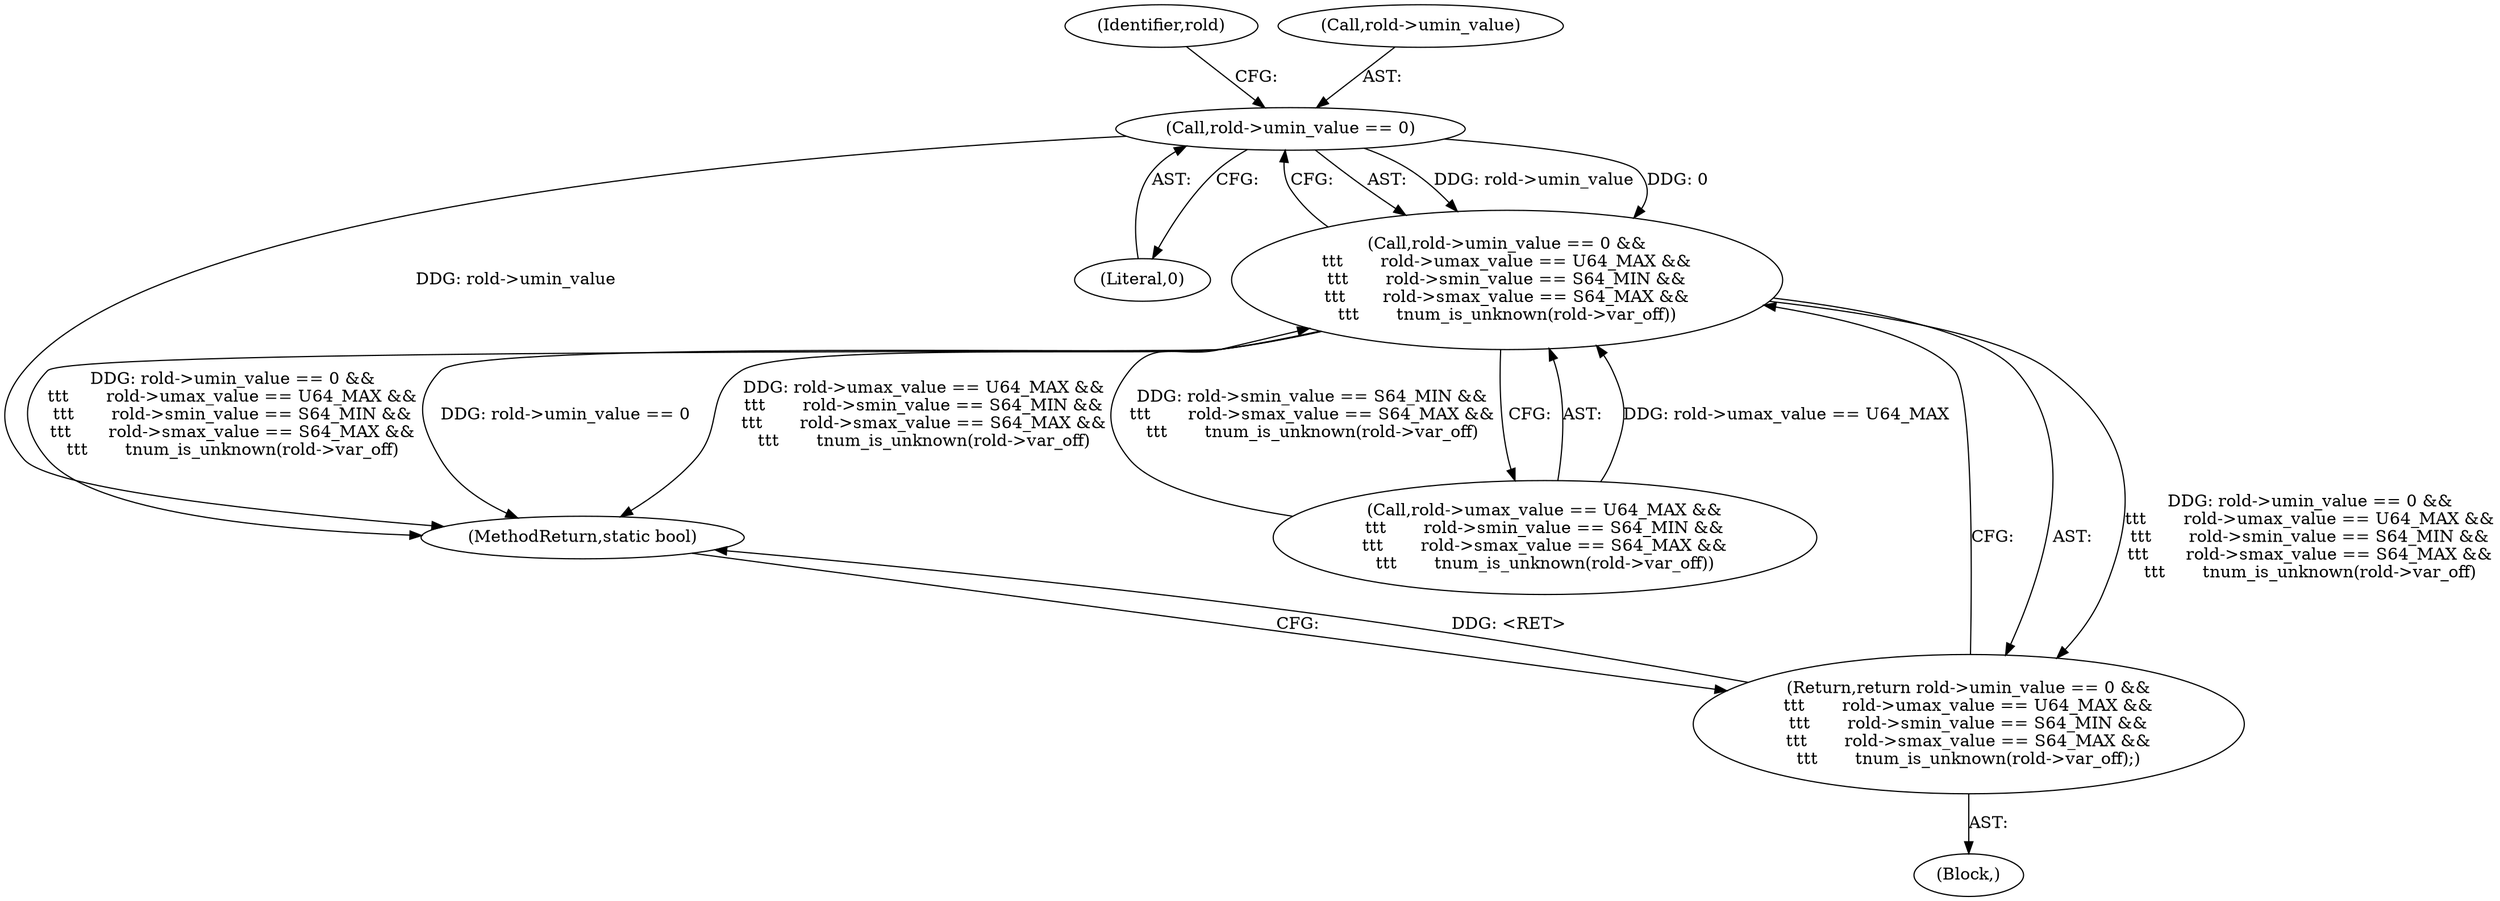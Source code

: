digraph "0_linux_179d1c5602997fef5a940c6ddcf31212cbfebd14@pointer" {
"1000175" [label="(Call,rold->umin_value == 0)"];
"1000174" [label="(Call,rold->umin_value == 0 &&\n\t\t\t       rold->umax_value == U64_MAX &&\n\t\t\t       rold->smin_value == S64_MIN &&\n\t\t\t       rold->smax_value == S64_MAX &&\n\t\t\t       tnum_is_unknown(rold->var_off))"];
"1000173" [label="(Return,return rold->umin_value == 0 &&\n\t\t\t       rold->umax_value == U64_MAX &&\n\t\t\t       rold->smin_value == S64_MIN &&\n\t\t\t       rold->smax_value == S64_MAX &&\n\t\t\t       tnum_is_unknown(rold->var_off);)"];
"1000183" [label="(Identifier,rold)"];
"1000179" [label="(Literal,0)"];
"1000180" [label="(Call,rold->umax_value == U64_MAX &&\n\t\t\t       rold->smin_value == S64_MIN &&\n\t\t\t       rold->smax_value == S64_MAX &&\n\t\t\t       tnum_is_unknown(rold->var_off))"];
"1000176" [label="(Call,rold->umin_value)"];
"1000175" [label="(Call,rold->umin_value == 0)"];
"1000174" [label="(Call,rold->umin_value == 0 &&\n\t\t\t       rold->umax_value == U64_MAX &&\n\t\t\t       rold->smin_value == S64_MIN &&\n\t\t\t       rold->smax_value == S64_MAX &&\n\t\t\t       tnum_is_unknown(rold->var_off))"];
"1000307" [label="(MethodReturn,static bool)"];
"1000173" [label="(Return,return rold->umin_value == 0 &&\n\t\t\t       rold->umax_value == U64_MAX &&\n\t\t\t       rold->smin_value == S64_MIN &&\n\t\t\t       rold->smax_value == S64_MAX &&\n\t\t\t       tnum_is_unknown(rold->var_off);)"];
"1000172" [label="(Block,)"];
"1000175" -> "1000174"  [label="AST: "];
"1000175" -> "1000179"  [label="CFG: "];
"1000176" -> "1000175"  [label="AST: "];
"1000179" -> "1000175"  [label="AST: "];
"1000183" -> "1000175"  [label="CFG: "];
"1000174" -> "1000175"  [label="CFG: "];
"1000175" -> "1000307"  [label="DDG: rold->umin_value"];
"1000175" -> "1000174"  [label="DDG: rold->umin_value"];
"1000175" -> "1000174"  [label="DDG: 0"];
"1000174" -> "1000173"  [label="AST: "];
"1000174" -> "1000180"  [label="CFG: "];
"1000180" -> "1000174"  [label="AST: "];
"1000173" -> "1000174"  [label="CFG: "];
"1000174" -> "1000307"  [label="DDG: rold->umax_value == U64_MAX &&\n\t\t\t       rold->smin_value == S64_MIN &&\n\t\t\t       rold->smax_value == S64_MAX &&\n\t\t\t       tnum_is_unknown(rold->var_off)"];
"1000174" -> "1000307"  [label="DDG: rold->umin_value == 0 &&\n\t\t\t       rold->umax_value == U64_MAX &&\n\t\t\t       rold->smin_value == S64_MIN &&\n\t\t\t       rold->smax_value == S64_MAX &&\n\t\t\t       tnum_is_unknown(rold->var_off)"];
"1000174" -> "1000307"  [label="DDG: rold->umin_value == 0"];
"1000174" -> "1000173"  [label="DDG: rold->umin_value == 0 &&\n\t\t\t       rold->umax_value == U64_MAX &&\n\t\t\t       rold->smin_value == S64_MIN &&\n\t\t\t       rold->smax_value == S64_MAX &&\n\t\t\t       tnum_is_unknown(rold->var_off)"];
"1000180" -> "1000174"  [label="DDG: rold->umax_value == U64_MAX"];
"1000180" -> "1000174"  [label="DDG: rold->smin_value == S64_MIN &&\n\t\t\t       rold->smax_value == S64_MAX &&\n\t\t\t       tnum_is_unknown(rold->var_off)"];
"1000173" -> "1000172"  [label="AST: "];
"1000307" -> "1000173"  [label="CFG: "];
"1000173" -> "1000307"  [label="DDG: <RET>"];
}
